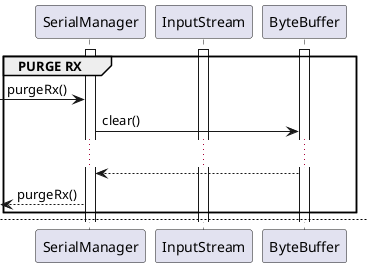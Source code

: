 {
  "sha1": "lyeyx4mx9xm297heepeqq14h9dqg30x",
  "insertion": {
    "when": "2024-06-03T18:59:34.665Z",
    "user": "plantuml@gmail.com"
  }
}
@startuml

Activate SerialManager
Activate InputStream
Activate ByteBuffer

group PURGE RX
    [-> SerialManager: purgeRx()
        SerialManager -> ByteBuffer : clear()
        ...
        SerialManager <-- ByteBuffer
    [<-- SerialManager: purgeRx()
end

newpage

group RECEPTION DONNEES
    [-> SerialManager : A()
        SerialManager -> ByteBuffer : compact()
        SerialManager <-- ByteBuffer
    [<-- SerialManager : A()
end

@enduml
